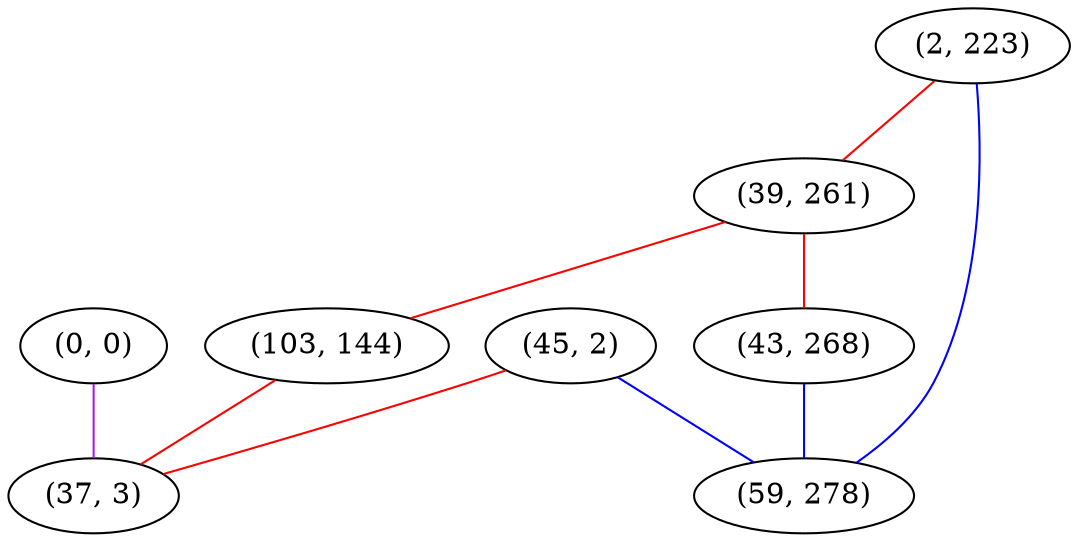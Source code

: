 graph "" {
"(0, 0)";
"(45, 2)";
"(2, 223)";
"(39, 261)";
"(103, 144)";
"(43, 268)";
"(59, 278)";
"(37, 3)";
"(0, 0)" -- "(37, 3)"  [color=purple, key=0, weight=4];
"(45, 2)" -- "(59, 278)"  [color=blue, key=0, weight=3];
"(45, 2)" -- "(37, 3)"  [color=red, key=0, weight=1];
"(2, 223)" -- "(39, 261)"  [color=red, key=0, weight=1];
"(2, 223)" -- "(59, 278)"  [color=blue, key=0, weight=3];
"(39, 261)" -- "(103, 144)"  [color=red, key=0, weight=1];
"(39, 261)" -- "(43, 268)"  [color=red, key=0, weight=1];
"(103, 144)" -- "(37, 3)"  [color=red, key=0, weight=1];
"(43, 268)" -- "(59, 278)"  [color=blue, key=0, weight=3];
}
